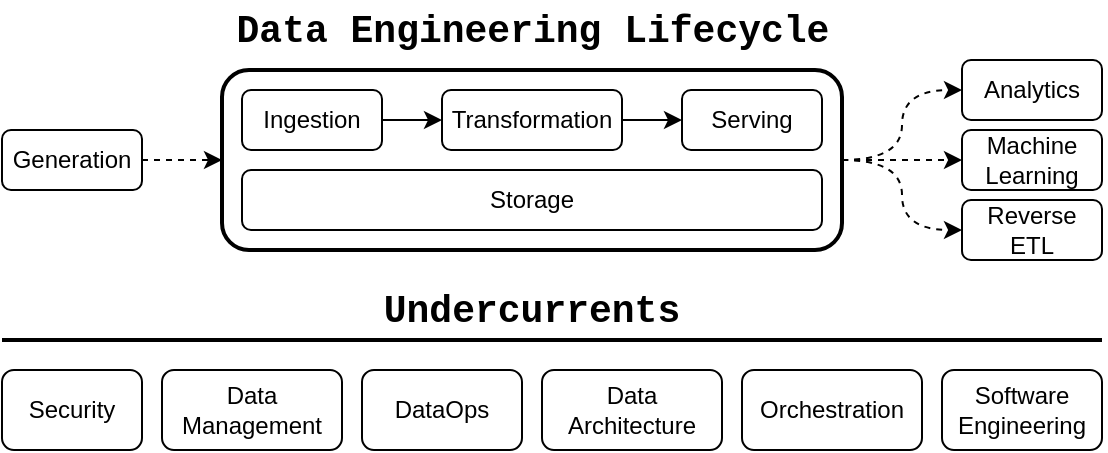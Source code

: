 <mxfile version="14.6.13" type="device"><diagram id="hdGyb0UpPJ1mQXa12XUr" name="Home"><mxGraphModel dx="1422" dy="800" grid="1" gridSize="10" guides="1" tooltips="1" connect="1" arrows="1" fold="1" page="1" pageScale="1" pageWidth="1100" pageHeight="850" background="none" math="0" shadow="0"><root><mxCell id="0"/><mxCell id="1" parent="0"/><mxCell id="lbgsp23nfU9rArM0NHFG-11" value="" style="rounded=1;whiteSpace=wrap;html=1;fillColor=none;strokeWidth=2;" vertex="1" parent="1"><mxGeometry x="160" y="65" width="310" height="90" as="geometry"/></mxCell><mxCell id="lbgsp23nfU9rArM0NHFG-30" style="edgeStyle=orthogonalEdgeStyle;rounded=0;orthogonalLoop=1;jettySize=auto;html=1;entryX=0;entryY=0.5;entryDx=0;entryDy=0;fontFamily=Tahoma;fontSize=19;strokeWidth=1;" edge="1" parent="1" source="lbgsp23nfU9rArM0NHFG-1" target="lbgsp23nfU9rArM0NHFG-3"><mxGeometry relative="1" as="geometry"/></mxCell><mxCell id="lbgsp23nfU9rArM0NHFG-1" value="Ingestion" style="rounded=1;whiteSpace=wrap;html=1;" vertex="1" parent="1"><mxGeometry x="170" y="75" width="70" height="30" as="geometry"/></mxCell><mxCell id="lbgsp23nfU9rArM0NHFG-8" value="" style="edgeStyle=orthogonalEdgeStyle;rounded=0;orthogonalLoop=1;jettySize=auto;html=1;" edge="1" parent="1" source="lbgsp23nfU9rArM0NHFG-3" target="lbgsp23nfU9rArM0NHFG-5"><mxGeometry relative="1" as="geometry"/></mxCell><mxCell id="lbgsp23nfU9rArM0NHFG-3" value="Transformation" style="rounded=1;whiteSpace=wrap;html=1;" vertex="1" parent="1"><mxGeometry x="270" y="75" width="90" height="30" as="geometry"/></mxCell><mxCell id="lbgsp23nfU9rArM0NHFG-5" value="Serving" style="rounded=1;whiteSpace=wrap;html=1;" vertex="1" parent="1"><mxGeometry x="390" y="75" width="70" height="30" as="geometry"/></mxCell><mxCell id="lbgsp23nfU9rArM0NHFG-9" value="Storage" style="rounded=1;whiteSpace=wrap;html=1;" vertex="1" parent="1"><mxGeometry x="170" y="115" width="290" height="30" as="geometry"/></mxCell><mxCell id="lbgsp23nfU9rArM0NHFG-13" style="edgeStyle=orthogonalEdgeStyle;rounded=0;orthogonalLoop=1;jettySize=auto;html=1;entryX=0;entryY=0.5;entryDx=0;entryDy=0;dashed=1;" edge="1" parent="1" source="lbgsp23nfU9rArM0NHFG-10" target="lbgsp23nfU9rArM0NHFG-11"><mxGeometry relative="1" as="geometry"/></mxCell><mxCell id="lbgsp23nfU9rArM0NHFG-10" value="Generation" style="rounded=1;whiteSpace=wrap;html=1;" vertex="1" parent="1"><mxGeometry x="50" y="95" width="70" height="30" as="geometry"/></mxCell><mxCell id="lbgsp23nfU9rArM0NHFG-17" style="edgeStyle=orthogonalEdgeStyle;rounded=0;orthogonalLoop=1;jettySize=auto;html=1;dashed=1;" edge="1" parent="1" source="lbgsp23nfU9rArM0NHFG-11" target="lbgsp23nfU9rArM0NHFG-14"><mxGeometry relative="1" as="geometry"/></mxCell><mxCell id="lbgsp23nfU9rArM0NHFG-18" style="edgeStyle=orthogonalEdgeStyle;rounded=0;orthogonalLoop=1;jettySize=auto;html=1;curved=1;dashed=1;" edge="1" parent="1" source="lbgsp23nfU9rArM0NHFG-11" target="lbgsp23nfU9rArM0NHFG-15"><mxGeometry relative="1" as="geometry"/></mxCell><mxCell id="lbgsp23nfU9rArM0NHFG-14" value="Machine Learning" style="rounded=1;whiteSpace=wrap;html=1;" vertex="1" parent="1"><mxGeometry x="530" y="95" width="70" height="30" as="geometry"/></mxCell><mxCell id="lbgsp23nfU9rArM0NHFG-15" value="Analytics" style="rounded=1;whiteSpace=wrap;html=1;" vertex="1" parent="1"><mxGeometry x="530" y="60" width="70" height="30" as="geometry"/></mxCell><mxCell id="lbgsp23nfU9rArM0NHFG-16" value="Reverse ETL" style="rounded=1;whiteSpace=wrap;html=1;" vertex="1" parent="1"><mxGeometry x="530" y="130" width="70" height="30" as="geometry"/></mxCell><mxCell id="lbgsp23nfU9rArM0NHFG-19" style="edgeStyle=orthogonalEdgeStyle;rounded=0;orthogonalLoop=1;jettySize=auto;html=1;curved=1;exitX=1;exitY=0.5;exitDx=0;exitDy=0;entryX=0;entryY=0.5;entryDx=0;entryDy=0;dashed=1;" edge="1" parent="1" source="lbgsp23nfU9rArM0NHFG-11" target="lbgsp23nfU9rArM0NHFG-16"><mxGeometry relative="1" as="geometry"><mxPoint x="480.0" y="125.0" as="sourcePoint"/><mxPoint x="540" y="90.0" as="targetPoint"/></mxGeometry></mxCell><mxCell id="lbgsp23nfU9rArM0NHFG-21" value="Security" style="rounded=1;whiteSpace=wrap;html=1;" vertex="1" parent="1"><mxGeometry x="50" y="215" width="70" height="40" as="geometry"/></mxCell><mxCell id="lbgsp23nfU9rArM0NHFG-22" value="Data Management" style="rounded=1;whiteSpace=wrap;html=1;" vertex="1" parent="1"><mxGeometry x="130" y="215" width="90" height="40" as="geometry"/></mxCell><mxCell id="lbgsp23nfU9rArM0NHFG-23" value="DataOps" style="rounded=1;whiteSpace=wrap;html=1;" vertex="1" parent="1"><mxGeometry x="230" y="215" width="80" height="40" as="geometry"/></mxCell><mxCell id="lbgsp23nfU9rArM0NHFG-24" value="Data Architecture" style="rounded=1;whiteSpace=wrap;html=1;" vertex="1" parent="1"><mxGeometry x="320" y="215" width="90" height="40" as="geometry"/></mxCell><mxCell id="lbgsp23nfU9rArM0NHFG-25" value="Orchestration" style="rounded=1;whiteSpace=wrap;html=1;" vertex="1" parent="1"><mxGeometry x="420" y="215" width="90" height="40" as="geometry"/></mxCell><mxCell id="lbgsp23nfU9rArM0NHFG-26" value="Software Engineering" style="rounded=1;whiteSpace=wrap;html=1;" vertex="1" parent="1"><mxGeometry x="520" y="215" width="80" height="40" as="geometry"/></mxCell><mxCell id="lbgsp23nfU9rArM0NHFG-27" value="" style="endArrow=none;html=1;strokeWidth=2;" edge="1" parent="1"><mxGeometry width="50" height="50" relative="1" as="geometry"><mxPoint x="50" y="200" as="sourcePoint"/><mxPoint x="600" y="200" as="targetPoint"/></mxGeometry></mxCell><mxCell id="lbgsp23nfU9rArM0NHFG-28" value="&lt;b style=&quot;font-size: 19px;&quot;&gt;&lt;font face=&quot;Courier New&quot; style=&quot;font-size: 19px;&quot;&gt;Undercurrents&lt;/font&gt;&lt;/b&gt;" style="text;html=1;strokeColor=none;fillColor=none;align=center;verticalAlign=middle;whiteSpace=wrap;rounded=0;fontSize=19;" vertex="1" parent="1"><mxGeometry x="185" y="170" width="260" height="30" as="geometry"/></mxCell><mxCell id="lbgsp23nfU9rArM0NHFG-29" value="&lt;b style=&quot;font-size: 19px&quot;&gt;&lt;font face=&quot;Courier New&quot; style=&quot;font-size: 19px&quot;&gt;Data Engineering Lifecycle&lt;/font&gt;&lt;/b&gt;" style="text;html=1;strokeColor=none;fillColor=none;align=center;verticalAlign=middle;whiteSpace=wrap;rounded=0;fontSize=19;" vertex="1" parent="1"><mxGeometry x="137.5" y="30" width="355" height="30" as="geometry"/></mxCell></root></mxGraphModel></diagram></mxfile>
